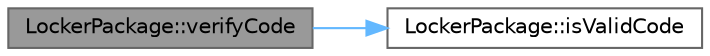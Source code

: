 digraph "LockerPackage::verifyCode"
{
 // INTERACTIVE_SVG=YES
 // LATEX_PDF_SIZE
  bgcolor="transparent";
  edge [fontname=Helvetica,fontsize=10,labelfontname=Helvetica,labelfontsize=10];
  node [fontname=Helvetica,fontsize=10,shape=box,height=0.2,width=0.4];
  rankdir="LR";
  Node1 [label="LockerPackage::verifyCode",height=0.2,width=0.4,color="gray40", fillcolor="grey60", style="filled", fontcolor="black",tooltip=" "];
  Node1 -> Node2 [color="steelblue1",style="solid"];
  Node2 [label="LockerPackage::isValidCode",height=0.2,width=0.4,color="grey40", fillcolor="white", style="filled",URL="$classLockerPackage.html#a7affd6419d7abf7d202aebba5f7fd088",tooltip=" "];
}

